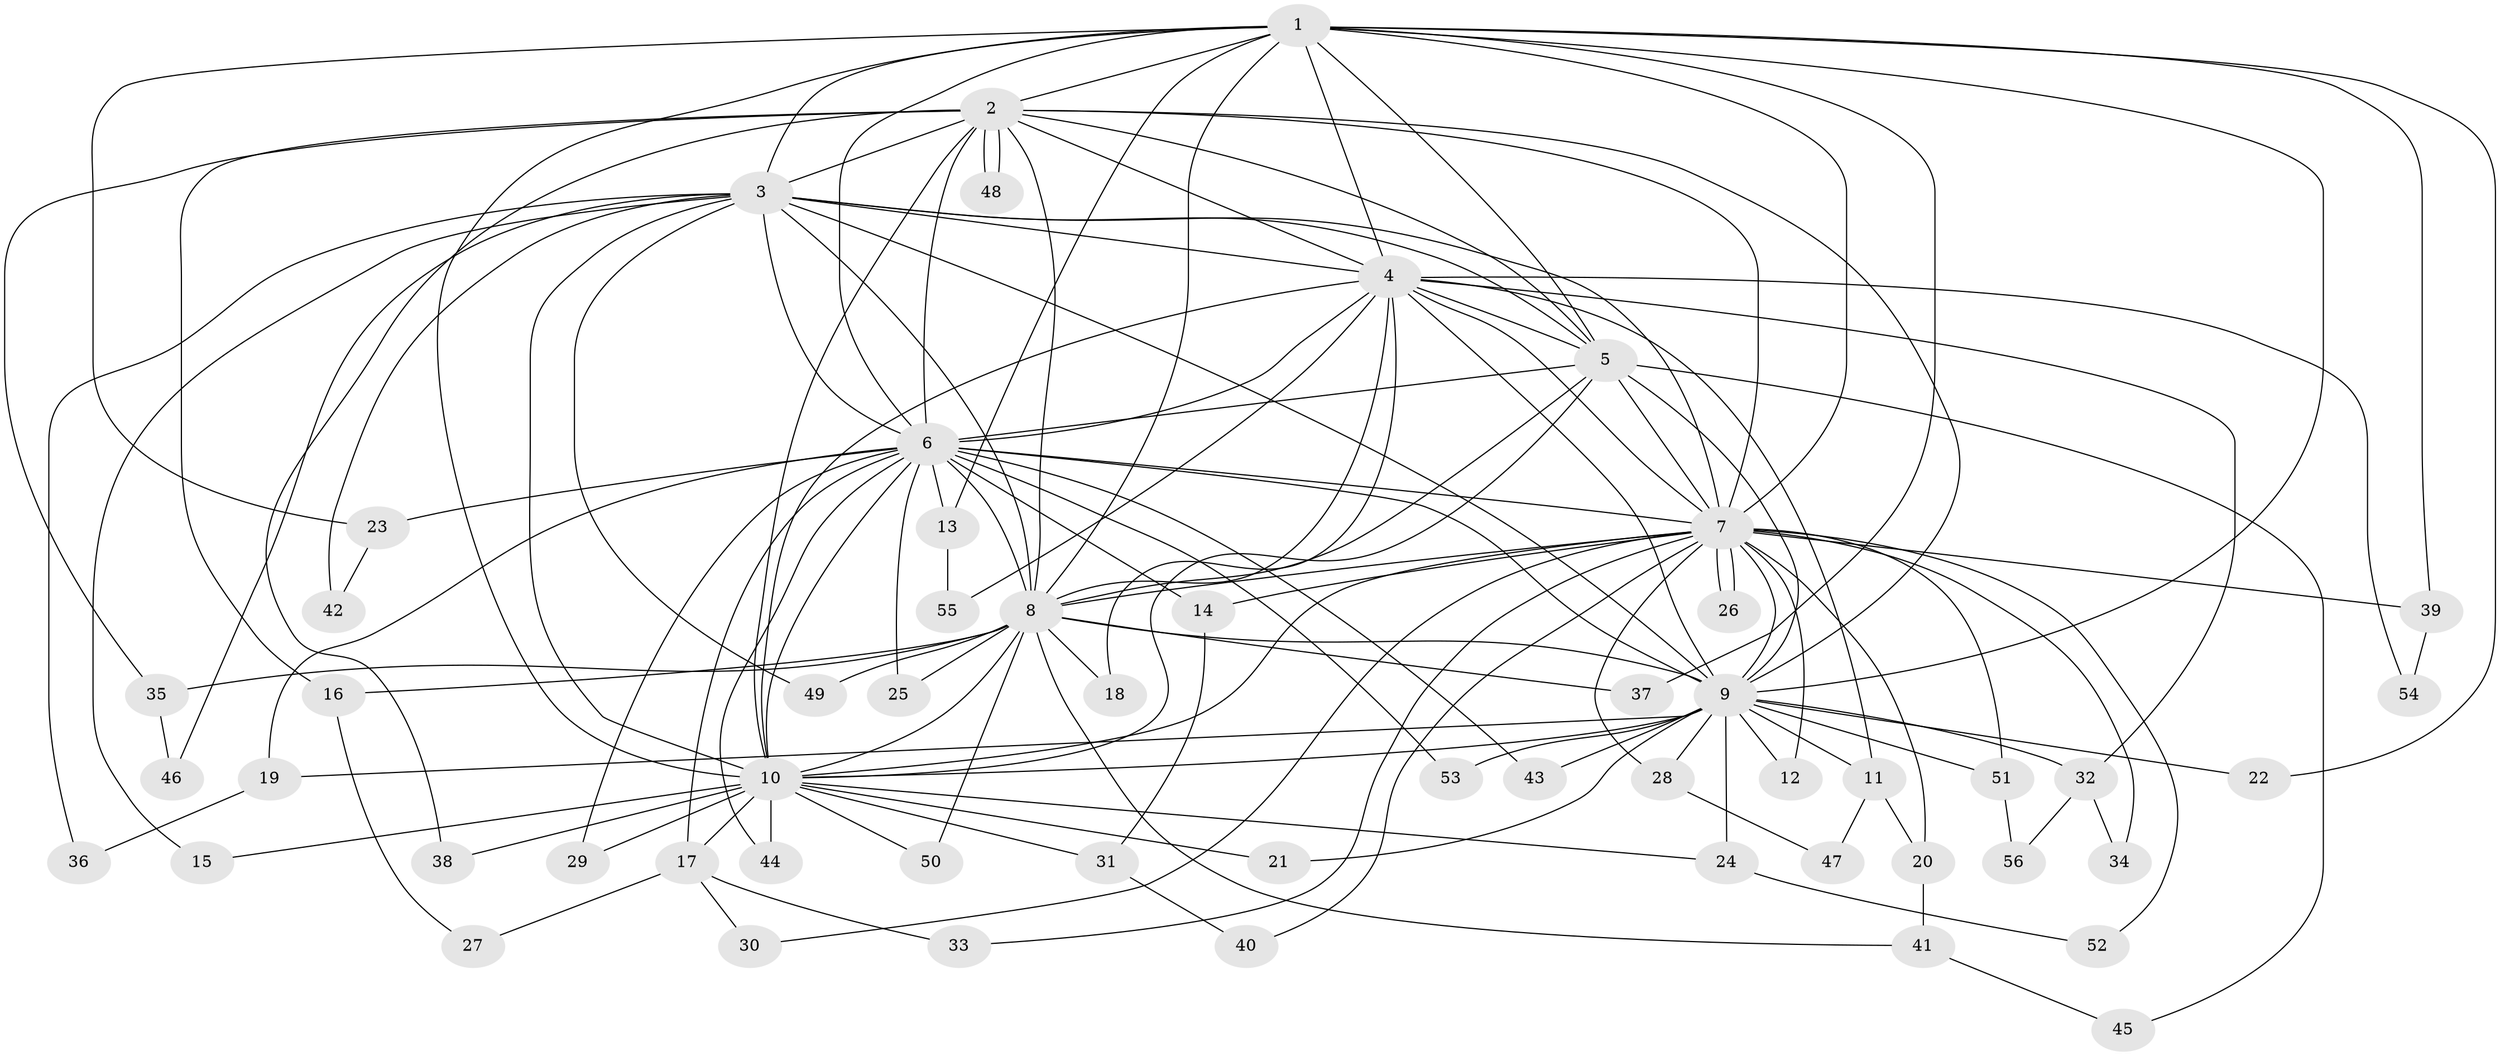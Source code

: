 // Generated by graph-tools (version 1.1) at 2025/49/03/09/25 03:49:36]
// undirected, 56 vertices, 137 edges
graph export_dot {
graph [start="1"]
  node [color=gray90,style=filled];
  1;
  2;
  3;
  4;
  5;
  6;
  7;
  8;
  9;
  10;
  11;
  12;
  13;
  14;
  15;
  16;
  17;
  18;
  19;
  20;
  21;
  22;
  23;
  24;
  25;
  26;
  27;
  28;
  29;
  30;
  31;
  32;
  33;
  34;
  35;
  36;
  37;
  38;
  39;
  40;
  41;
  42;
  43;
  44;
  45;
  46;
  47;
  48;
  49;
  50;
  51;
  52;
  53;
  54;
  55;
  56;
  1 -- 2;
  1 -- 3;
  1 -- 4;
  1 -- 5;
  1 -- 6;
  1 -- 7;
  1 -- 8;
  1 -- 9;
  1 -- 10;
  1 -- 13;
  1 -- 22;
  1 -- 23;
  1 -- 37;
  1 -- 39;
  2 -- 3;
  2 -- 4;
  2 -- 5;
  2 -- 6;
  2 -- 7;
  2 -- 8;
  2 -- 9;
  2 -- 10;
  2 -- 16;
  2 -- 35;
  2 -- 38;
  2 -- 48;
  2 -- 48;
  3 -- 4;
  3 -- 5;
  3 -- 6;
  3 -- 7;
  3 -- 8;
  3 -- 9;
  3 -- 10;
  3 -- 15;
  3 -- 36;
  3 -- 42;
  3 -- 46;
  3 -- 49;
  4 -- 5;
  4 -- 6;
  4 -- 7;
  4 -- 8;
  4 -- 9;
  4 -- 10;
  4 -- 11;
  4 -- 18;
  4 -- 32;
  4 -- 54;
  4 -- 55;
  5 -- 6;
  5 -- 7;
  5 -- 8;
  5 -- 9;
  5 -- 10;
  5 -- 45;
  6 -- 7;
  6 -- 8;
  6 -- 9;
  6 -- 10;
  6 -- 13;
  6 -- 14;
  6 -- 17;
  6 -- 19;
  6 -- 23;
  6 -- 25;
  6 -- 29;
  6 -- 43;
  6 -- 44;
  6 -- 53;
  7 -- 8;
  7 -- 9;
  7 -- 10;
  7 -- 12;
  7 -- 14;
  7 -- 20;
  7 -- 26;
  7 -- 26;
  7 -- 28;
  7 -- 30;
  7 -- 33;
  7 -- 34;
  7 -- 39;
  7 -- 40;
  7 -- 51;
  7 -- 52;
  8 -- 9;
  8 -- 10;
  8 -- 16;
  8 -- 18;
  8 -- 25;
  8 -- 35;
  8 -- 37;
  8 -- 41;
  8 -- 49;
  8 -- 50;
  9 -- 10;
  9 -- 11;
  9 -- 12;
  9 -- 19;
  9 -- 21;
  9 -- 22;
  9 -- 24;
  9 -- 28;
  9 -- 32;
  9 -- 43;
  9 -- 51;
  9 -- 53;
  10 -- 15;
  10 -- 17;
  10 -- 21;
  10 -- 24;
  10 -- 29;
  10 -- 31;
  10 -- 38;
  10 -- 44;
  10 -- 50;
  11 -- 20;
  11 -- 47;
  13 -- 55;
  14 -- 31;
  16 -- 27;
  17 -- 27;
  17 -- 30;
  17 -- 33;
  19 -- 36;
  20 -- 41;
  23 -- 42;
  24 -- 52;
  28 -- 47;
  31 -- 40;
  32 -- 34;
  32 -- 56;
  35 -- 46;
  39 -- 54;
  41 -- 45;
  51 -- 56;
}
